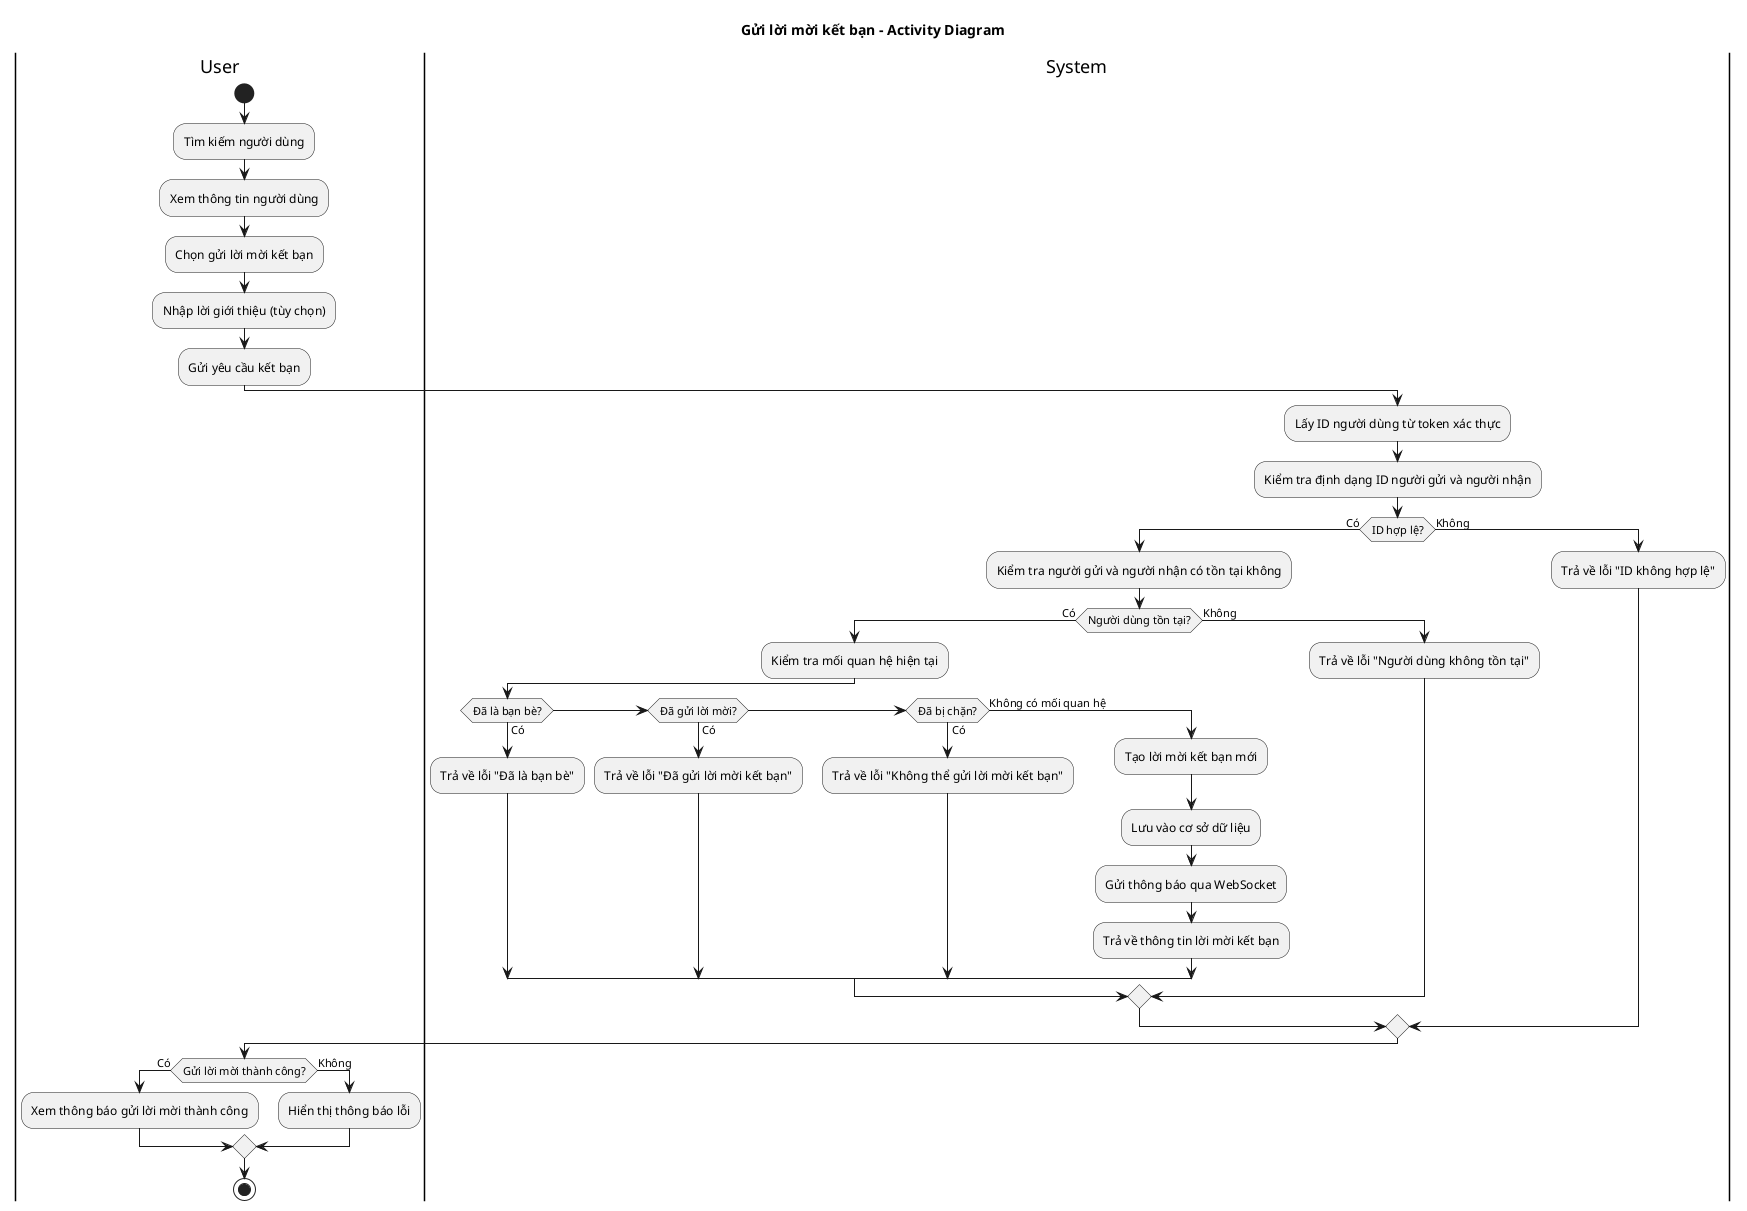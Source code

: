 @startuml Gửi lời mời kết bạn - Activity Diagram
title Gửi lời mời kết bạn - Activity Diagram

|User|
start
:Tìm kiếm người dùng;
:Xem thông tin người dùng;
:Chọn gửi lời mời kết bạn;
:Nhập lời giới thiệu (tùy chọn);
:Gửi yêu cầu kết bạn;

|System|
:Lấy ID người dùng từ token xác thực;
:Kiểm tra định dạng ID người gửi và người nhận;

if (ID hợp lệ?) then (Có)
  :Kiểm tra người gửi và người nhận có tồn tại không;
  
  if (Người dùng tồn tại?) then (Có)
    :Kiểm tra mối quan hệ hiện tại;
    
    if (Đã là bạn bè?) then (Có)
      :Trả về lỗi "Đã là bạn bè";
    elseif (Đã gửi lời mời?) then (Có)
      :Trả về lỗi "Đã gửi lời mời kết bạn";
    elseif (Đã bị chặn?) then (Có)
      :Trả về lỗi "Không thể gửi lời mời kết bạn";
    else (Không có mối quan hệ)
      :Tạo lời mời kết bạn mới;
      :Lưu vào cơ sở dữ liệu;
      :Gửi thông báo qua WebSocket;
      :Trả về thông tin lời mời kết bạn;
    endif
  else (Không)
    :Trả về lỗi "Người dùng không tồn tại";
  endif
else (Không)
  :Trả về lỗi "ID không hợp lệ";
endif

|User|
if (Gửi lời mời thành công?) then (Có)
  :Xem thông báo gửi lời mời thành công;
else (Không)
  :Hiển thị thông báo lỗi;
endif

stop
@enduml
